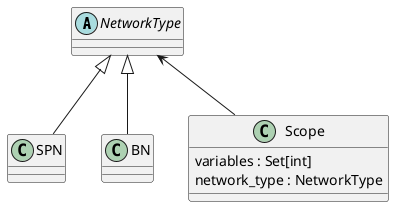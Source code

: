 @startuml scope
abstract class  NetworkType
NetworkType <|-- SPN
NetworkType <|-- BN

class Scope {
  variables : Set[int]
  network_type : NetworkType
}

NetworkType <-- Scope
@enduml